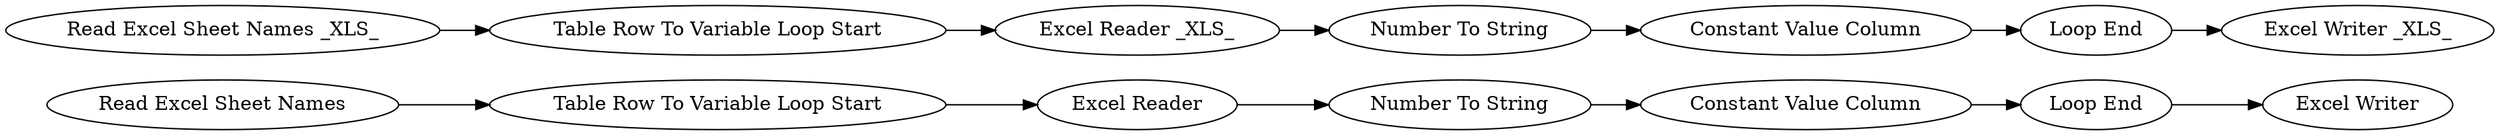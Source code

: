 digraph {
	17 -> 12
	6 -> 5
	12 -> 14
	15 -> 16
	9 -> 18
	14 -> 9
	3 -> 4
	5 -> 7
	1 -> 2
	2 -> 3
	16 -> 17
	4 -> 6
	5 [label="Loop End"]
	16 [label="Table Row To Variable Loop Start"]
	1 [label="Read Excel Sheet Names _XLS_"]
	7 [label="Excel Writer _XLS_"]
	9 [label="Loop End"]
	4 [label="Number To String"]
	18 [label="Excel Writer"]
	6 [label="Constant Value Column"]
	15 [label="Read Excel Sheet Names"]
	14 [label="Constant Value Column"]
	17 [label="Excel Reader"]
	3 [label="Excel Reader _XLS_"]
	2 [label="Table Row To Variable Loop Start"]
	12 [label="Number To String"]
	rankdir=LR
}
